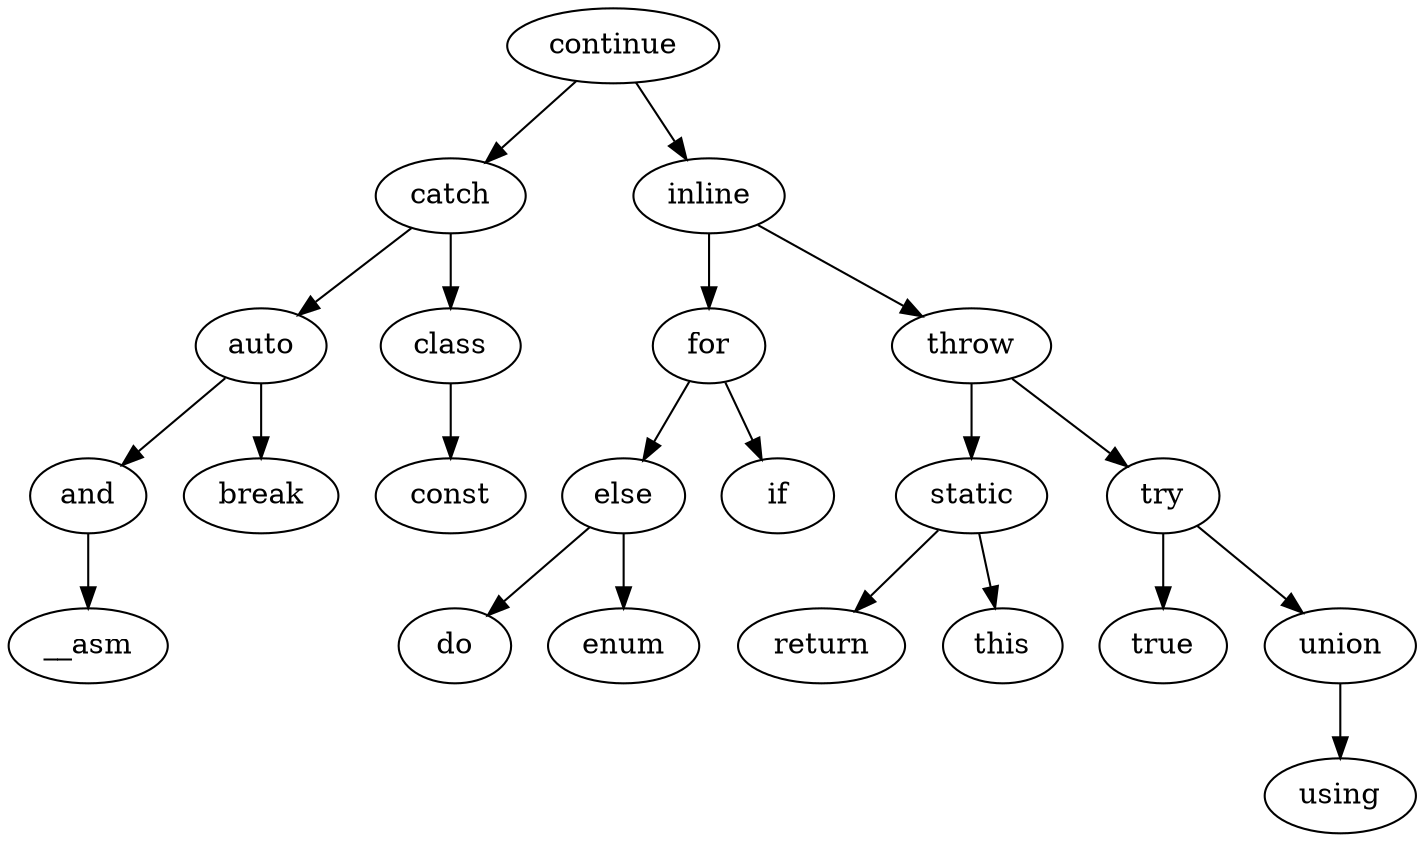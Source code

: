digraph "AVL" {
continue -> catch;
continue -> inline;
catch -> auto;
catch -> class;
auto -> and;
auto -> break;
and -> __asm;
class -> const;
inline -> for;
inline -> throw;
for -> else;
for -> if;
else -> do;
else -> enum;
throw -> static;
throw -> try;
static -> return;
static -> this;
try -> true;
try -> union;
union -> using;
}
